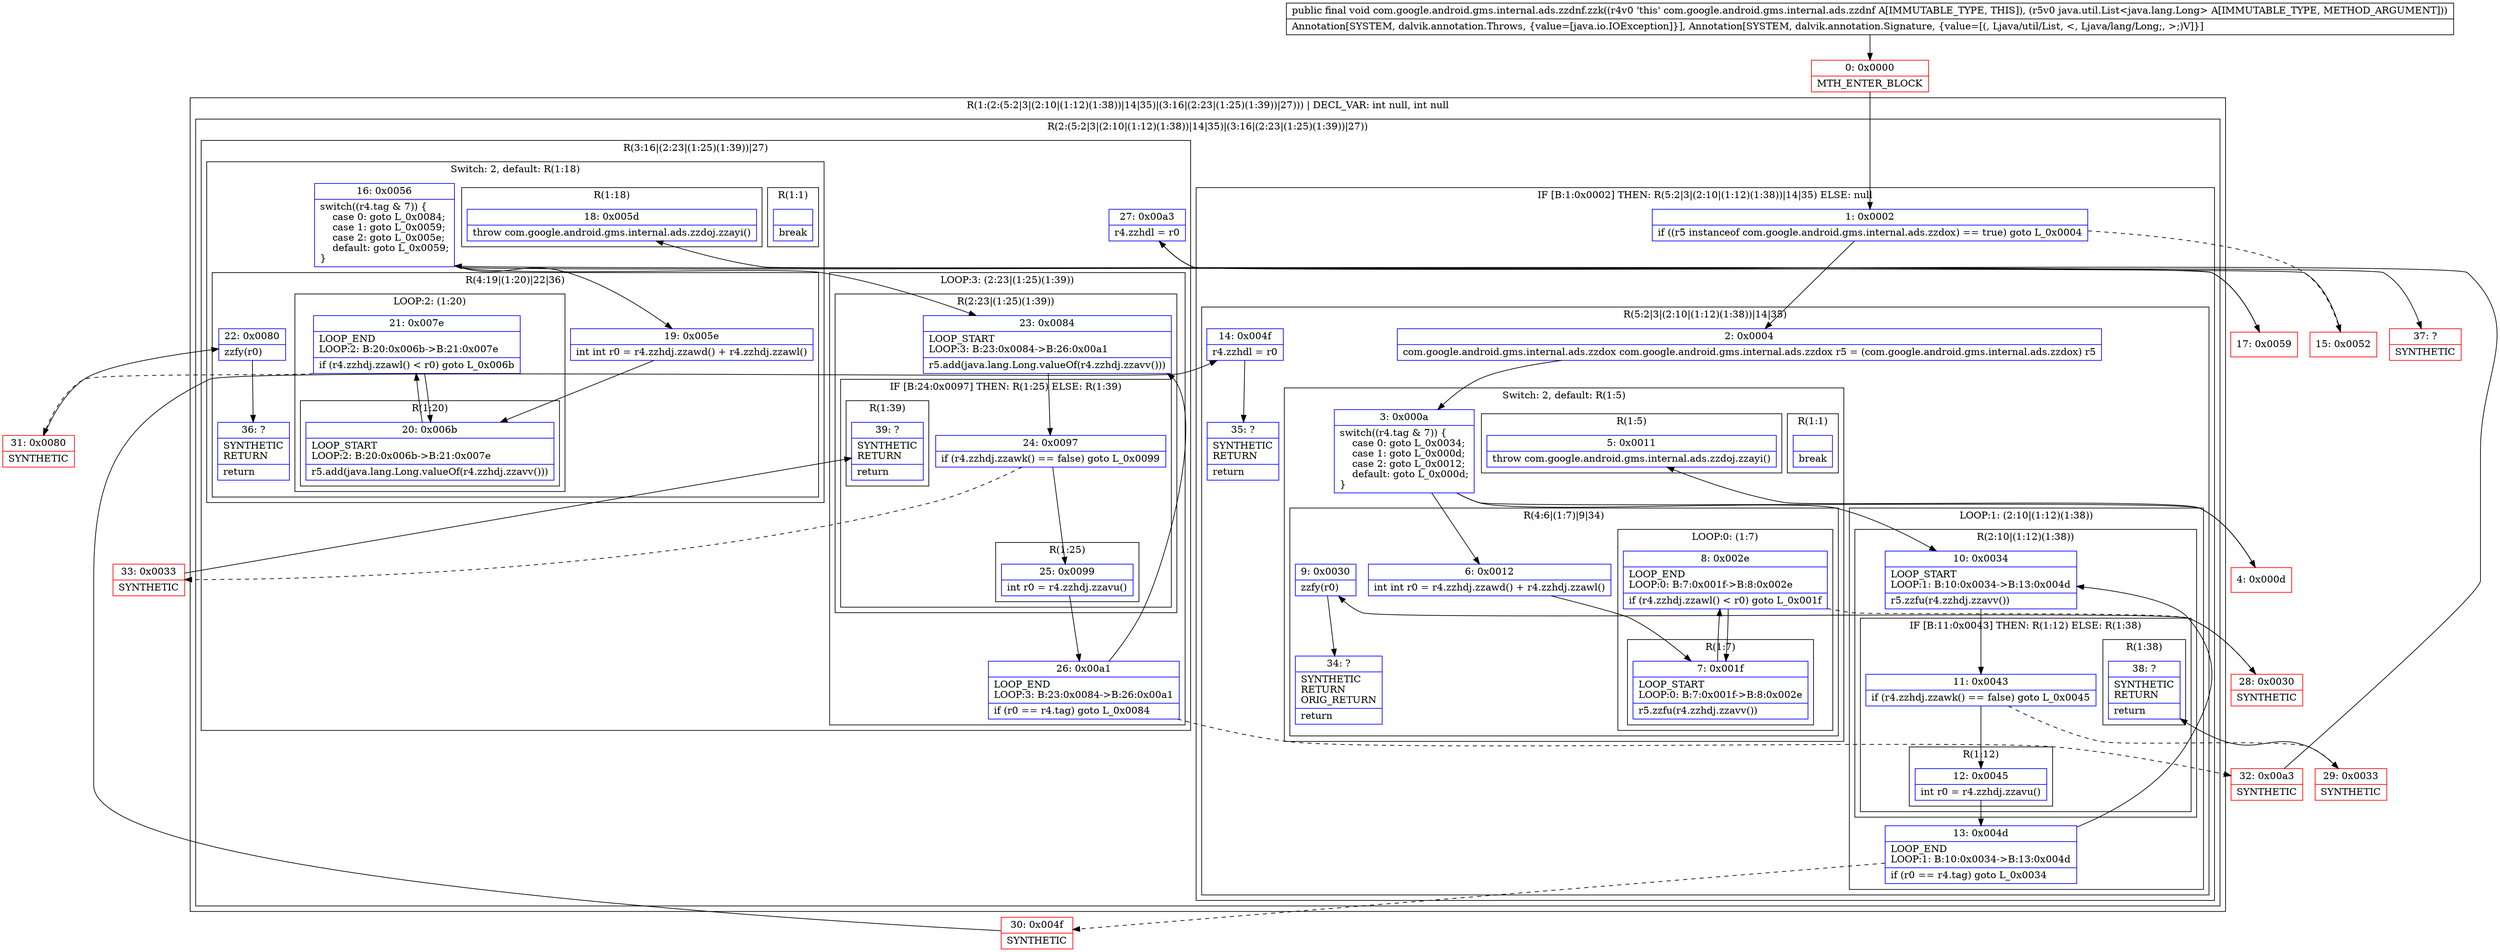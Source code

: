digraph "CFG forcom.google.android.gms.internal.ads.zzdnf.zzk(Ljava\/util\/List;)V" {
subgraph cluster_Region_1831635821 {
label = "R(1:(2:(5:2|3|(2:10|(1:12)(1:38))|14|35)|(3:16|(2:23|(1:25)(1:39))|27))) | DECL_VAR: int null, int null\l";
node [shape=record,color=blue];
subgraph cluster_Region_1385366345 {
label = "R(2:(5:2|3|(2:10|(1:12)(1:38))|14|35)|(3:16|(2:23|(1:25)(1:39))|27))";
node [shape=record,color=blue];
subgraph cluster_IfRegion_240483563 {
label = "IF [B:1:0x0002] THEN: R(5:2|3|(2:10|(1:12)(1:38))|14|35) ELSE: null";
node [shape=record,color=blue];
Node_1 [shape=record,label="{1\:\ 0x0002|if ((r5 instanceof com.google.android.gms.internal.ads.zzdox) == true) goto L_0x0004\l}"];
subgraph cluster_Region_1303993712 {
label = "R(5:2|3|(2:10|(1:12)(1:38))|14|35)";
node [shape=record,color=blue];
Node_2 [shape=record,label="{2\:\ 0x0004|com.google.android.gms.internal.ads.zzdox com.google.android.gms.internal.ads.zzdox r5 = (com.google.android.gms.internal.ads.zzdox) r5\l}"];
subgraph cluster_SwitchRegion_1415486427 {
label = "Switch: 2, default: R(1:5)";
node [shape=record,color=blue];
Node_3 [shape=record,label="{3\:\ 0x000a|switch((r4.tag & 7)) \{\l    case 0: goto L_0x0034;\l    case 1: goto L_0x000d;\l    case 2: goto L_0x0012;\l    default: goto L_0x000d;\l\}\l}"];
subgraph cluster_Region_1570772446 {
label = "R(1:1)";
node [shape=record,color=blue];
Node_InsnContainer_392420456 [shape=record,label="{|break\l}"];
}
subgraph cluster_Region_1793211935 {
label = "R(4:6|(1:7)|9|34)";
node [shape=record,color=blue];
Node_6 [shape=record,label="{6\:\ 0x0012|int int r0 = r4.zzhdj.zzawd() + r4.zzhdj.zzawl()\l}"];
subgraph cluster_LoopRegion_1220034638 {
label = "LOOP:0: (1:7)";
node [shape=record,color=blue];
Node_8 [shape=record,label="{8\:\ 0x002e|LOOP_END\lLOOP:0: B:7:0x001f\-\>B:8:0x002e\l|if (r4.zzhdj.zzawl() \< r0) goto L_0x001f\l}"];
subgraph cluster_Region_1605102130 {
label = "R(1:7)";
node [shape=record,color=blue];
Node_7 [shape=record,label="{7\:\ 0x001f|LOOP_START\lLOOP:0: B:7:0x001f\-\>B:8:0x002e\l|r5.zzfu(r4.zzhdj.zzavv())\l}"];
}
}
Node_9 [shape=record,label="{9\:\ 0x0030|zzfy(r0)\l}"];
Node_34 [shape=record,label="{34\:\ ?|SYNTHETIC\lRETURN\lORIG_RETURN\l|return\l}"];
}
subgraph cluster_Region_854870091 {
label = "R(1:5)";
node [shape=record,color=blue];
Node_5 [shape=record,label="{5\:\ 0x0011|throw com.google.android.gms.internal.ads.zzdoj.zzayi()\l}"];
}
}
subgraph cluster_LoopRegion_1779999508 {
label = "LOOP:1: (2:10|(1:12)(1:38))";
node [shape=record,color=blue];
Node_13 [shape=record,label="{13\:\ 0x004d|LOOP_END\lLOOP:1: B:10:0x0034\-\>B:13:0x004d\l|if (r0 == r4.tag) goto L_0x0034\l}"];
subgraph cluster_Region_61090710 {
label = "R(2:10|(1:12)(1:38))";
node [shape=record,color=blue];
Node_10 [shape=record,label="{10\:\ 0x0034|LOOP_START\lLOOP:1: B:10:0x0034\-\>B:13:0x004d\l|r5.zzfu(r4.zzhdj.zzavv())\l}"];
subgraph cluster_IfRegion_307531149 {
label = "IF [B:11:0x0043] THEN: R(1:12) ELSE: R(1:38)";
node [shape=record,color=blue];
Node_11 [shape=record,label="{11\:\ 0x0043|if (r4.zzhdj.zzawk() == false) goto L_0x0045\l}"];
subgraph cluster_Region_1842159872 {
label = "R(1:12)";
node [shape=record,color=blue];
Node_12 [shape=record,label="{12\:\ 0x0045|int r0 = r4.zzhdj.zzavu()\l}"];
}
subgraph cluster_Region_1325884668 {
label = "R(1:38)";
node [shape=record,color=blue];
Node_38 [shape=record,label="{38\:\ ?|SYNTHETIC\lRETURN\l|return\l}"];
}
}
}
}
Node_14 [shape=record,label="{14\:\ 0x004f|r4.zzhdl = r0\l}"];
Node_35 [shape=record,label="{35\:\ ?|SYNTHETIC\lRETURN\l|return\l}"];
}
}
subgraph cluster_Region_87221835 {
label = "R(3:16|(2:23|(1:25)(1:39))|27)";
node [shape=record,color=blue];
subgraph cluster_SwitchRegion_1183740392 {
label = "Switch: 2, default: R(1:18)";
node [shape=record,color=blue];
Node_16 [shape=record,label="{16\:\ 0x0056|switch((r4.tag & 7)) \{\l    case 0: goto L_0x0084;\l    case 1: goto L_0x0059;\l    case 2: goto L_0x005e;\l    default: goto L_0x0059;\l\}\l}"];
subgraph cluster_Region_1453907810 {
label = "R(1:1)";
node [shape=record,color=blue];
Node_InsnContainer_1613109471 [shape=record,label="{|break\l}"];
}
subgraph cluster_Region_370760008 {
label = "R(4:19|(1:20)|22|36)";
node [shape=record,color=blue];
Node_19 [shape=record,label="{19\:\ 0x005e|int int r0 = r4.zzhdj.zzawd() + r4.zzhdj.zzawl()\l}"];
subgraph cluster_LoopRegion_229401983 {
label = "LOOP:2: (1:20)";
node [shape=record,color=blue];
Node_21 [shape=record,label="{21\:\ 0x007e|LOOP_END\lLOOP:2: B:20:0x006b\-\>B:21:0x007e\l|if (r4.zzhdj.zzawl() \< r0) goto L_0x006b\l}"];
subgraph cluster_Region_343060643 {
label = "R(1:20)";
node [shape=record,color=blue];
Node_20 [shape=record,label="{20\:\ 0x006b|LOOP_START\lLOOP:2: B:20:0x006b\-\>B:21:0x007e\l|r5.add(java.lang.Long.valueOf(r4.zzhdj.zzavv()))\l}"];
}
}
Node_22 [shape=record,label="{22\:\ 0x0080|zzfy(r0)\l}"];
Node_36 [shape=record,label="{36\:\ ?|SYNTHETIC\lRETURN\l|return\l}"];
}
subgraph cluster_Region_558269172 {
label = "R(1:18)";
node [shape=record,color=blue];
Node_18 [shape=record,label="{18\:\ 0x005d|throw com.google.android.gms.internal.ads.zzdoj.zzayi()\l}"];
}
}
subgraph cluster_LoopRegion_2125974598 {
label = "LOOP:3: (2:23|(1:25)(1:39))";
node [shape=record,color=blue];
Node_26 [shape=record,label="{26\:\ 0x00a1|LOOP_END\lLOOP:3: B:23:0x0084\-\>B:26:0x00a1\l|if (r0 == r4.tag) goto L_0x0084\l}"];
subgraph cluster_Region_830806641 {
label = "R(2:23|(1:25)(1:39))";
node [shape=record,color=blue];
Node_23 [shape=record,label="{23\:\ 0x0084|LOOP_START\lLOOP:3: B:23:0x0084\-\>B:26:0x00a1\l|r5.add(java.lang.Long.valueOf(r4.zzhdj.zzavv()))\l}"];
subgraph cluster_IfRegion_1630866558 {
label = "IF [B:24:0x0097] THEN: R(1:25) ELSE: R(1:39)";
node [shape=record,color=blue];
Node_24 [shape=record,label="{24\:\ 0x0097|if (r4.zzhdj.zzawk() == false) goto L_0x0099\l}"];
subgraph cluster_Region_1386819812 {
label = "R(1:25)";
node [shape=record,color=blue];
Node_25 [shape=record,label="{25\:\ 0x0099|int r0 = r4.zzhdj.zzavu()\l}"];
}
subgraph cluster_Region_1615023955 {
label = "R(1:39)";
node [shape=record,color=blue];
Node_39 [shape=record,label="{39\:\ ?|SYNTHETIC\lRETURN\l|return\l}"];
}
}
}
}
Node_27 [shape=record,label="{27\:\ 0x00a3|r4.zzhdl = r0\l}"];
}
}
}
Node_0 [shape=record,color=red,label="{0\:\ 0x0000|MTH_ENTER_BLOCK\l}"];
Node_4 [shape=record,color=red,label="{4\:\ 0x000d}"];
Node_15 [shape=record,color=red,label="{15\:\ 0x0052}"];
Node_17 [shape=record,color=red,label="{17\:\ 0x0059}"];
Node_28 [shape=record,color=red,label="{28\:\ 0x0030|SYNTHETIC\l}"];
Node_29 [shape=record,color=red,label="{29\:\ 0x0033|SYNTHETIC\l}"];
Node_30 [shape=record,color=red,label="{30\:\ 0x004f|SYNTHETIC\l}"];
Node_31 [shape=record,color=red,label="{31\:\ 0x0080|SYNTHETIC\l}"];
Node_32 [shape=record,color=red,label="{32\:\ 0x00a3|SYNTHETIC\l}"];
Node_33 [shape=record,color=red,label="{33\:\ 0x0033|SYNTHETIC\l}"];
Node_37 [shape=record,color=red,label="{37\:\ ?|SYNTHETIC\l}"];
MethodNode[shape=record,label="{public final void com.google.android.gms.internal.ads.zzdnf.zzk((r4v0 'this' com.google.android.gms.internal.ads.zzdnf A[IMMUTABLE_TYPE, THIS]), (r5v0 java.util.List\<java.lang.Long\> A[IMMUTABLE_TYPE, METHOD_ARGUMENT]))  | Annotation[SYSTEM, dalvik.annotation.Throws, \{value=[java.io.IOException]\}], Annotation[SYSTEM, dalvik.annotation.Signature, \{value=[(, Ljava\/util\/List, \<, Ljava\/lang\/Long;, \>;)V]\}]\l}"];
MethodNode -> Node_0;
Node_1 -> Node_2;
Node_1 -> Node_15[style=dashed];
Node_2 -> Node_3;
Node_3 -> Node_4;
Node_3 -> Node_6;
Node_3 -> Node_10;
Node_6 -> Node_7;
Node_8 -> Node_7;
Node_8 -> Node_28[style=dashed];
Node_7 -> Node_8;
Node_9 -> Node_34;
Node_13 -> Node_10;
Node_13 -> Node_30[style=dashed];
Node_10 -> Node_11;
Node_11 -> Node_12;
Node_11 -> Node_29[style=dashed];
Node_12 -> Node_13;
Node_14 -> Node_35;
Node_16 -> Node_17;
Node_16 -> Node_19;
Node_16 -> Node_23;
Node_19 -> Node_20;
Node_21 -> Node_20;
Node_21 -> Node_31[style=dashed];
Node_20 -> Node_21;
Node_22 -> Node_36;
Node_26 -> Node_23;
Node_26 -> Node_32[style=dashed];
Node_23 -> Node_24;
Node_24 -> Node_25;
Node_24 -> Node_33[style=dashed];
Node_25 -> Node_26;
Node_27 -> Node_37;
Node_0 -> Node_1;
Node_4 -> Node_5;
Node_15 -> Node_16;
Node_17 -> Node_18;
Node_28 -> Node_9;
Node_29 -> Node_38;
Node_30 -> Node_14;
Node_31 -> Node_22;
Node_32 -> Node_27;
Node_33 -> Node_39;
}

